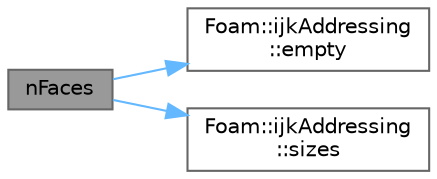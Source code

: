 digraph "nFaces"
{
 // LATEX_PDF_SIZE
  bgcolor="transparent";
  edge [fontname=Helvetica,fontsize=10,labelfontname=Helvetica,labelfontsize=10];
  node [fontname=Helvetica,fontsize=10,shape=box,height=0.2,width=0.4];
  rankdir="LR";
  Node1 [id="Node000001",label="nFaces",height=0.2,width=0.4,color="gray40", fillcolor="grey60", style="filled", fontcolor="black",tooltip=" "];
  Node1 -> Node2 [id="edge1_Node000001_Node000002",color="steelblue1",style="solid",tooltip=" "];
  Node2 [id="Node000002",label="Foam::ijkAddressing\l::empty",height=0.2,width=0.4,color="grey40", fillcolor="white", style="filled",URL="$classFoam_1_1ijkAddressing.html#a644718bb2fb240de962dc3c9a1fdf0dc",tooltip=" "];
  Node1 -> Node3 [id="edge2_Node000001_Node000003",color="steelblue1",style="solid",tooltip=" "];
  Node3 [id="Node000003",label="Foam::ijkAddressing\l::sizes",height=0.2,width=0.4,color="grey40", fillcolor="white", style="filled",URL="$classFoam_1_1ijkAddressing.html#a5e988067bc612b9abf04e14ee85b7322",tooltip=" "];
}
